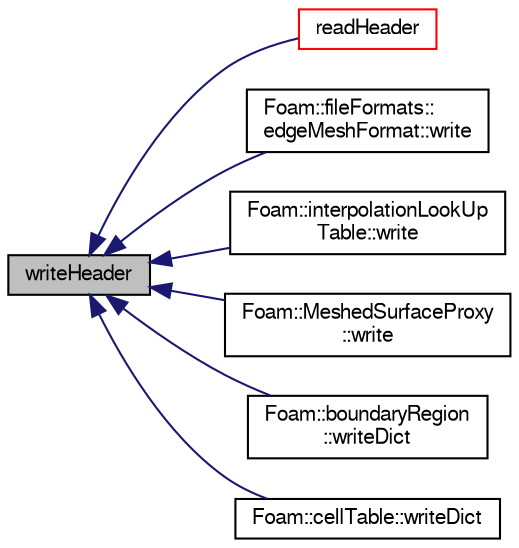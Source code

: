 digraph "writeHeader"
{
  bgcolor="transparent";
  edge [fontname="FreeSans",fontsize="10",labelfontname="FreeSans",labelfontsize="10"];
  node [fontname="FreeSans",fontsize="10",shape=record];
  rankdir="LR";
  Node1 [label="writeHeader",height=0.2,width=0.4,color="black", fillcolor="grey75", style="filled" fontcolor="black"];
  Node1 -> Node2 [dir="back",color="midnightblue",fontsize="10",style="solid",fontname="FreeSans"];
  Node2 [label="readHeader",height=0.2,width=0.4,color="red",URL="$a01142.html#acc5353ca76293212d9dba8a82c0d9a44",tooltip="Read header. "];
  Node1 -> Node3 [dir="back",color="midnightblue",fontsize="10",style="solid",fontname="FreeSans"];
  Node3 [label="Foam::fileFormats::\ledgeMeshFormat::write",height=0.2,width=0.4,color="black",URL="$a00596.html#ac93279b51e2eb12dc1a54daf46bbca98",tooltip="Write edgeMesh with a mimicked IOobject header. "];
  Node1 -> Node4 [dir="back",color="midnightblue",fontsize="10",style="solid",fontname="FreeSans"];
  Node4 [label="Foam::interpolationLookUp\lTable::write",height=0.2,width=0.4,color="black",URL="$a01122.html#ada4325351cd6633d0b4d822118b78bc7",tooltip="Write lookup table to filename. "];
  Node1 -> Node5 [dir="back",color="midnightblue",fontsize="10",style="solid",fontname="FreeSans"];
  Node5 [label="Foam::MeshedSurfaceProxy\l::write",height=0.2,width=0.4,color="black",URL="$a01424.html#a88474a581f2965b69efe09bd143a9900",tooltip="Write to database. "];
  Node1 -> Node6 [dir="back",color="midnightblue",fontsize="10",style="solid",fontname="FreeSans"];
  Node6 [label="Foam::boundaryRegion\l::writeDict",height=0.2,width=0.4,color="black",URL="$a00144.html#a818f7e6de46d8e92c2a2bdf25c528403",tooltip="Write constant/boundaryRegion for later reuse. "];
  Node1 -> Node7 [dir="back",color="midnightblue",fontsize="10",style="solid",fontname="FreeSans"];
  Node7 [label="Foam::cellTable::writeDict",height=0.2,width=0.4,color="black",URL="$a00225.html#a7f45e4b7995dd70575d8f9453f0de76d",tooltip="Write constant/cellTable for later reuse. "];
}
